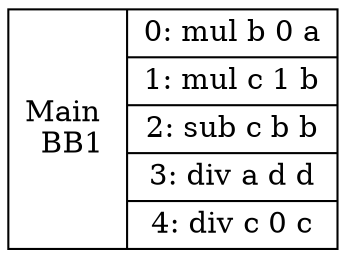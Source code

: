 digraph G {
bb1 [shape=record, label="<B> Main \n BB1 | {<entry>
	0: mul b 0 a 
|	1: mul c 1 b 
|	2: sub c b b 
|	3: div a d d 
|<exit>	4: div c 0 c 
}"];
}
